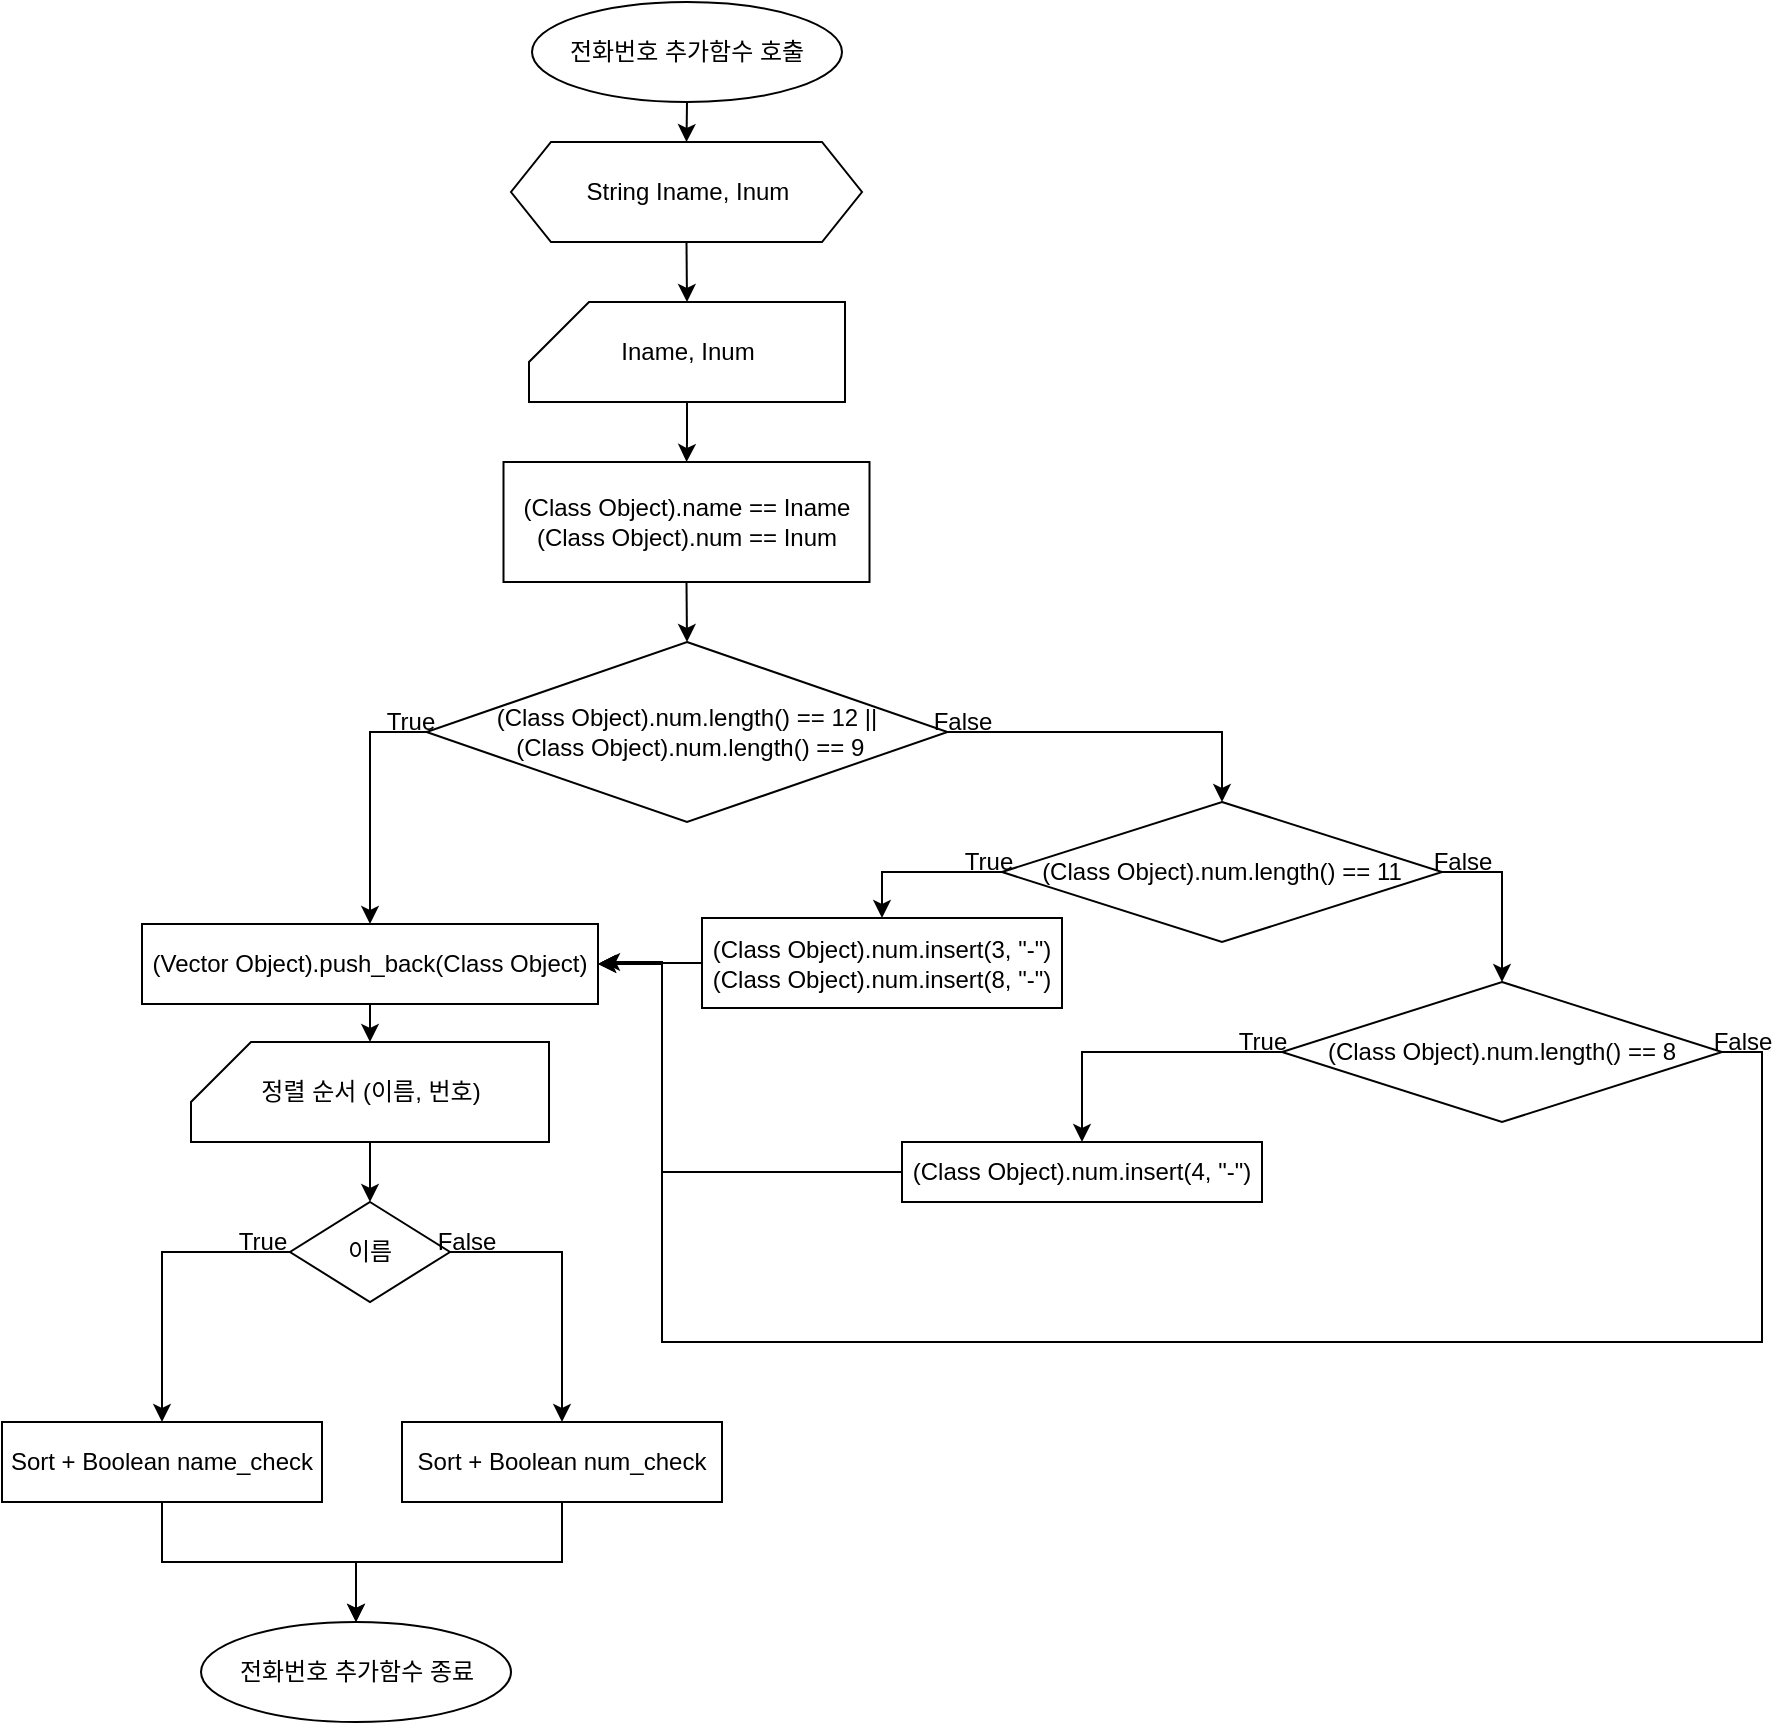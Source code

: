 <mxfile version="13.6.2" type="device"><diagram id="Jto6atRIlC5tRKbxGsre" name="Page-1"><mxGraphModel dx="914" dy="556" grid="1" gridSize="10" guides="1" tooltips="1" connect="1" arrows="1" fold="1" page="1" pageScale="1" pageWidth="1390" pageHeight="980" math="0" shadow="0"><root><mxCell id="0"/><mxCell id="1" parent="0"/><mxCell id="Gkr2jRfEjv9F0hzPIvHp-15" style="edgeStyle=orthogonalEdgeStyle;rounded=0;orthogonalLoop=1;jettySize=auto;html=1;exitX=0.5;exitY=1;exitDx=0;exitDy=0;entryX=0.5;entryY=0;entryDx=0;entryDy=0;" parent="1" source="Gkr2jRfEjv9F0hzPIvHp-1" target="Gkr2jRfEjv9F0hzPIvHp-2" edge="1"><mxGeometry relative="1" as="geometry"/></mxCell><mxCell id="Gkr2jRfEjv9F0hzPIvHp-1" value="전화번호 추가함수 호출" style="ellipse;whiteSpace=wrap;html=1;" parent="1" vertex="1"><mxGeometry x="575" y="40" width="155" height="50" as="geometry"/></mxCell><mxCell id="Gkr2jRfEjv9F0hzPIvHp-16" style="edgeStyle=orthogonalEdgeStyle;rounded=0;orthogonalLoop=1;jettySize=auto;html=1;exitX=0.5;exitY=1;exitDx=0;exitDy=0;entryX=0.5;entryY=0;entryDx=0;entryDy=0;entryPerimeter=0;" parent="1" source="Gkr2jRfEjv9F0hzPIvHp-2" target="Gkr2jRfEjv9F0hzPIvHp-3" edge="1"><mxGeometry relative="1" as="geometry"/></mxCell><mxCell id="Gkr2jRfEjv9F0hzPIvHp-2" value="String Iname, Inum" style="shape=hexagon;perimeter=hexagonPerimeter2;whiteSpace=wrap;html=1;fixedSize=1;" parent="1" vertex="1"><mxGeometry x="564.5" y="110" width="175.5" height="50" as="geometry"/></mxCell><mxCell id="Gkr2jRfEjv9F0hzPIvHp-17" style="edgeStyle=orthogonalEdgeStyle;rounded=0;orthogonalLoop=1;jettySize=auto;html=1;exitX=0.5;exitY=1;exitDx=0;exitDy=0;exitPerimeter=0;" parent="1" source="Gkr2jRfEjv9F0hzPIvHp-3" target="Gkr2jRfEjv9F0hzPIvHp-5" edge="1"><mxGeometry relative="1" as="geometry"/></mxCell><mxCell id="Gkr2jRfEjv9F0hzPIvHp-3" value="Iname, Inum" style="shape=card;whiteSpace=wrap;html=1;" parent="1" vertex="1"><mxGeometry x="573.5" y="190" width="158" height="50" as="geometry"/></mxCell><mxCell id="Gkr2jRfEjv9F0hzPIvHp-19" style="edgeStyle=orthogonalEdgeStyle;rounded=0;orthogonalLoop=1;jettySize=auto;html=1;exitX=0.5;exitY=1;exitDx=0;exitDy=0;entryX=0.5;entryY=0;entryDx=0;entryDy=0;" parent="1" source="Gkr2jRfEjv9F0hzPIvHp-5" target="Gkr2jRfEjv9F0hzPIvHp-7" edge="1"><mxGeometry relative="1" as="geometry"/></mxCell><mxCell id="Gkr2jRfEjv9F0hzPIvHp-5" value="(Class Object).name == Iname&lt;br&gt;(Class Object).num == Inum" style="rounded=0;whiteSpace=wrap;html=1;" parent="1" vertex="1"><mxGeometry x="560.75" y="270" width="183" height="60" as="geometry"/></mxCell><mxCell id="Gkr2jRfEjv9F0hzPIvHp-20" style="edgeStyle=orthogonalEdgeStyle;rounded=0;orthogonalLoop=1;jettySize=auto;html=1;exitX=0;exitY=0.5;exitDx=0;exitDy=0;entryX=0.5;entryY=0;entryDx=0;entryDy=0;" parent="1" source="Gkr2jRfEjv9F0hzPIvHp-7" target="Gkr2jRfEjv9F0hzPIvHp-8" edge="1"><mxGeometry relative="1" as="geometry"/></mxCell><mxCell id="Gkr2jRfEjv9F0hzPIvHp-27" style="edgeStyle=orthogonalEdgeStyle;rounded=0;orthogonalLoop=1;jettySize=auto;html=1;exitX=1;exitY=0.5;exitDx=0;exitDy=0;entryX=0.5;entryY=0;entryDx=0;entryDy=0;" parent="1" source="Gkr2jRfEjv9F0hzPIvHp-7" target="Gkr2jRfEjv9F0hzPIvHp-13" edge="1"><mxGeometry relative="1" as="geometry"/></mxCell><mxCell id="Gkr2jRfEjv9F0hzPIvHp-7" value="(Class Object).num.length() == 12 ||&lt;br&gt;&amp;nbsp;(Class Object).num.length() == 9" style="rhombus;whiteSpace=wrap;html=1;" parent="1" vertex="1"><mxGeometry x="522.25" y="360" width="260.5" height="90" as="geometry"/></mxCell><mxCell id="Gkr2jRfEjv9F0hzPIvHp-23" style="edgeStyle=orthogonalEdgeStyle;rounded=0;orthogonalLoop=1;jettySize=auto;html=1;exitX=0.5;exitY=1;exitDx=0;exitDy=0;entryX=0.5;entryY=0;entryDx=0;entryDy=0;entryPerimeter=0;" parent="1" source="Gkr2jRfEjv9F0hzPIvHp-8" target="Gkr2jRfEjv9F0hzPIvHp-9" edge="1"><mxGeometry relative="1" as="geometry"/></mxCell><mxCell id="Gkr2jRfEjv9F0hzPIvHp-8" value="(Vector Object).push_back(Class Object)" style="rounded=0;whiteSpace=wrap;html=1;" parent="1" vertex="1"><mxGeometry x="380" y="501" width="228" height="40" as="geometry"/></mxCell><mxCell id="Gkr2jRfEjv9F0hzPIvHp-24" style="edgeStyle=orthogonalEdgeStyle;rounded=0;orthogonalLoop=1;jettySize=auto;html=1;exitX=0.5;exitY=1;exitDx=0;exitDy=0;exitPerimeter=0;entryX=0.5;entryY=0;entryDx=0;entryDy=0;" parent="1" source="Gkr2jRfEjv9F0hzPIvHp-9" target="Gkr2jRfEjv9F0hzPIvHp-10" edge="1"><mxGeometry relative="1" as="geometry"/></mxCell><mxCell id="Gkr2jRfEjv9F0hzPIvHp-9" value="정렬 순서 (이름, 번호)" style="shape=card;whiteSpace=wrap;html=1;" parent="1" vertex="1"><mxGeometry x="404.5" y="560" width="179" height="50" as="geometry"/></mxCell><mxCell id="Gkr2jRfEjv9F0hzPIvHp-25" style="edgeStyle=orthogonalEdgeStyle;rounded=0;orthogonalLoop=1;jettySize=auto;html=1;exitX=0;exitY=0.5;exitDx=0;exitDy=0;entryX=0.5;entryY=0;entryDx=0;entryDy=0;" parent="1" source="Gkr2jRfEjv9F0hzPIvHp-10" target="Gkr2jRfEjv9F0hzPIvHp-11" edge="1"><mxGeometry relative="1" as="geometry"/></mxCell><mxCell id="Gkr2jRfEjv9F0hzPIvHp-26" style="edgeStyle=orthogonalEdgeStyle;rounded=0;orthogonalLoop=1;jettySize=auto;html=1;exitX=1;exitY=0.5;exitDx=0;exitDy=0;entryX=0.5;entryY=0;entryDx=0;entryDy=0;" parent="1" source="Gkr2jRfEjv9F0hzPIvHp-10" target="Gkr2jRfEjv9F0hzPIvHp-12" edge="1"><mxGeometry relative="1" as="geometry"/></mxCell><mxCell id="Gkr2jRfEjv9F0hzPIvHp-10" value="이름" style="rhombus;whiteSpace=wrap;html=1;" parent="1" vertex="1"><mxGeometry x="454" y="640" width="80" height="50" as="geometry"/></mxCell><mxCell id="1ER7al7Piz8DJXJn4Kqd-3" style="edgeStyle=orthogonalEdgeStyle;rounded=0;orthogonalLoop=1;jettySize=auto;html=1;exitX=0.5;exitY=1;exitDx=0;exitDy=0;entryX=0.5;entryY=0;entryDx=0;entryDy=0;" parent="1" source="Gkr2jRfEjv9F0hzPIvHp-11" target="1ER7al7Piz8DJXJn4Kqd-2" edge="1"><mxGeometry relative="1" as="geometry"/></mxCell><mxCell id="Gkr2jRfEjv9F0hzPIvHp-11" value="Sort + Boolean name_check" style="rounded=0;whiteSpace=wrap;html=1;" parent="1" vertex="1"><mxGeometry x="310" y="750" width="160" height="40" as="geometry"/></mxCell><mxCell id="1ER7al7Piz8DJXJn4Kqd-4" style="edgeStyle=orthogonalEdgeStyle;rounded=0;orthogonalLoop=1;jettySize=auto;html=1;exitX=0.5;exitY=1;exitDx=0;exitDy=0;entryX=0.5;entryY=0;entryDx=0;entryDy=0;" parent="1" source="Gkr2jRfEjv9F0hzPIvHp-12" target="1ER7al7Piz8DJXJn4Kqd-2" edge="1"><mxGeometry relative="1" as="geometry"><mxPoint x="490" y="820" as="targetPoint"/></mxGeometry></mxCell><mxCell id="Gkr2jRfEjv9F0hzPIvHp-12" value="Sort + Boolean num_check" style="rounded=0;whiteSpace=wrap;html=1;" parent="1" vertex="1"><mxGeometry x="510" y="750" width="160" height="40" as="geometry"/></mxCell><mxCell id="Gkr2jRfEjv9F0hzPIvHp-30" style="edgeStyle=orthogonalEdgeStyle;rounded=0;orthogonalLoop=1;jettySize=auto;html=1;exitX=0;exitY=0.5;exitDx=0;exitDy=0;" parent="1" source="Gkr2jRfEjv9F0hzPIvHp-13" target="Gkr2jRfEjv9F0hzPIvHp-29" edge="1"><mxGeometry relative="1" as="geometry"/></mxCell><mxCell id="Gkr2jRfEjv9F0hzPIvHp-32" style="edgeStyle=orthogonalEdgeStyle;rounded=0;orthogonalLoop=1;jettySize=auto;html=1;exitX=1;exitY=0.5;exitDx=0;exitDy=0;entryX=0.5;entryY=0;entryDx=0;entryDy=0;" parent="1" source="Gkr2jRfEjv9F0hzPIvHp-13" target="Gkr2jRfEjv9F0hzPIvHp-14" edge="1"><mxGeometry relative="1" as="geometry"/></mxCell><mxCell id="Gkr2jRfEjv9F0hzPIvHp-13" value="&lt;span&gt;(Class Object).num.length() == 11&lt;/span&gt;" style="rhombus;whiteSpace=wrap;html=1;" parent="1" vertex="1"><mxGeometry x="810" y="440" width="220" height="70" as="geometry"/></mxCell><mxCell id="Gkr2jRfEjv9F0hzPIvHp-34" style="edgeStyle=orthogonalEdgeStyle;rounded=0;orthogonalLoop=1;jettySize=auto;html=1;exitX=0;exitY=0.5;exitDx=0;exitDy=0;entryX=0.5;entryY=0;entryDx=0;entryDy=0;" parent="1" source="Gkr2jRfEjv9F0hzPIvHp-14" target="Gkr2jRfEjv9F0hzPIvHp-33" edge="1"><mxGeometry relative="1" as="geometry"/></mxCell><mxCell id="Gkr2jRfEjv9F0hzPIvHp-35" style="edgeStyle=orthogonalEdgeStyle;rounded=0;orthogonalLoop=1;jettySize=auto;html=1;exitX=1;exitY=0.5;exitDx=0;exitDy=0;" parent="1" source="Gkr2jRfEjv9F0hzPIvHp-14" target="Gkr2jRfEjv9F0hzPIvHp-8" edge="1"><mxGeometry relative="1" as="geometry"><Array as="points"><mxPoint x="1190" y="565"/><mxPoint x="1190" y="710"/><mxPoint x="640" y="710"/><mxPoint x="640" y="521"/></Array></mxGeometry></mxCell><mxCell id="Gkr2jRfEjv9F0hzPIvHp-14" value="&lt;span&gt;(Class Object).num.length() == 8&lt;/span&gt;" style="rhombus;whiteSpace=wrap;html=1;" parent="1" vertex="1"><mxGeometry x="950" y="530" width="220" height="70" as="geometry"/></mxCell><mxCell id="1jFoOtJraREy3qQJs6Os-2" style="edgeStyle=orthogonalEdgeStyle;rounded=0;orthogonalLoop=1;jettySize=auto;html=1;exitX=0;exitY=0.5;exitDx=0;exitDy=0;entryX=1;entryY=0.5;entryDx=0;entryDy=0;" parent="1" source="Gkr2jRfEjv9F0hzPIvHp-29" target="Gkr2jRfEjv9F0hzPIvHp-8" edge="1"><mxGeometry relative="1" as="geometry"/></mxCell><mxCell id="Gkr2jRfEjv9F0hzPIvHp-29" value="&lt;span&gt;(Class Object).num.insert(3, &quot;-&quot;)&lt;br&gt;&lt;/span&gt;(Class Object).num.insert(8, &quot;-&quot;)&lt;span&gt;&lt;br&gt;&lt;/span&gt;" style="rounded=0;whiteSpace=wrap;html=1;" parent="1" vertex="1"><mxGeometry x="660" y="498" width="180" height="45" as="geometry"/></mxCell><mxCell id="1jFoOtJraREy3qQJs6Os-1" style="edgeStyle=orthogonalEdgeStyle;rounded=0;orthogonalLoop=1;jettySize=auto;html=1;exitX=0;exitY=0.5;exitDx=0;exitDy=0;" parent="1" source="Gkr2jRfEjv9F0hzPIvHp-33" edge="1"><mxGeometry relative="1" as="geometry"><mxPoint x="610.0" y="520" as="targetPoint"/><Array as="points"><mxPoint x="640" y="625"/><mxPoint x="640" y="520"/></Array></mxGeometry></mxCell><mxCell id="Gkr2jRfEjv9F0hzPIvHp-33" value="&lt;span&gt;(Class Object).num.insert(4, &quot;-&quot;)&lt;/span&gt;&lt;span&gt;&lt;br&gt;&lt;/span&gt;" style="rounded=0;whiteSpace=wrap;html=1;" parent="1" vertex="1"><mxGeometry x="760" y="610" width="180" height="30" as="geometry"/></mxCell><mxCell id="Gkr2jRfEjv9F0hzPIvHp-37" value="True" style="text;html=1;align=center;verticalAlign=middle;resizable=0;points=[];autosize=1;" parent="1" vertex="1"><mxGeometry x="494" y="390" width="40" height="20" as="geometry"/></mxCell><mxCell id="Gkr2jRfEjv9F0hzPIvHp-38" value="False" style="text;html=1;align=center;verticalAlign=middle;resizable=0;points=[];autosize=1;" parent="1" vertex="1"><mxGeometry x="770" y="390" width="40" height="20" as="geometry"/></mxCell><mxCell id="Gkr2jRfEjv9F0hzPIvHp-39" value="True" style="text;html=1;align=center;verticalAlign=middle;resizable=0;points=[];autosize=1;" parent="1" vertex="1"><mxGeometry x="420" y="650" width="40" height="20" as="geometry"/></mxCell><mxCell id="Gkr2jRfEjv9F0hzPIvHp-40" value="False" style="text;html=1;align=center;verticalAlign=middle;resizable=0;points=[];autosize=1;" parent="1" vertex="1"><mxGeometry x="522.25" y="650" width="40" height="20" as="geometry"/></mxCell><mxCell id="Gkr2jRfEjv9F0hzPIvHp-41" value="True" style="text;html=1;align=center;verticalAlign=middle;resizable=0;points=[];autosize=1;" parent="1" vertex="1"><mxGeometry x="782.75" y="460" width="40" height="20" as="geometry"/></mxCell><mxCell id="Gkr2jRfEjv9F0hzPIvHp-43" value="False" style="text;html=1;align=center;verticalAlign=middle;resizable=0;points=[];autosize=1;" parent="1" vertex="1"><mxGeometry x="1020" y="460" width="40" height="20" as="geometry"/></mxCell><mxCell id="Gkr2jRfEjv9F0hzPIvHp-44" value="True" style="text;html=1;align=center;verticalAlign=middle;resizable=0;points=[];autosize=1;" parent="1" vertex="1"><mxGeometry x="920" y="550" width="40" height="20" as="geometry"/></mxCell><mxCell id="Gkr2jRfEjv9F0hzPIvHp-45" value="False" style="text;html=1;align=center;verticalAlign=middle;resizable=0;points=[];autosize=1;" parent="1" vertex="1"><mxGeometry x="1160" y="550" width="40" height="20" as="geometry"/></mxCell><mxCell id="1ER7al7Piz8DJXJn4Kqd-2" value="전화번호 추가함수 종료" style="ellipse;whiteSpace=wrap;html=1;" parent="1" vertex="1"><mxGeometry x="409.5" y="850" width="155" height="50" as="geometry"/></mxCell></root></mxGraphModel></diagram></mxfile>